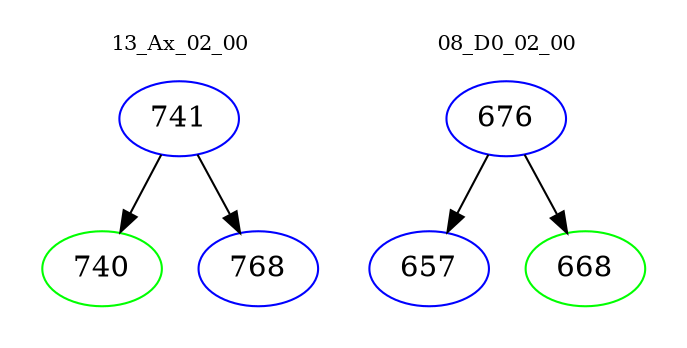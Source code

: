 digraph{
subgraph cluster_0 {
color = white
label = "13_Ax_02_00";
fontsize=10;
T0_741 [label="741", color="blue"]
T0_741 -> T0_740 [color="black"]
T0_740 [label="740", color="green"]
T0_741 -> T0_768 [color="black"]
T0_768 [label="768", color="blue"]
}
subgraph cluster_1 {
color = white
label = "08_D0_02_00";
fontsize=10;
T1_676 [label="676", color="blue"]
T1_676 -> T1_657 [color="black"]
T1_657 [label="657", color="blue"]
T1_676 -> T1_668 [color="black"]
T1_668 [label="668", color="green"]
}
}
